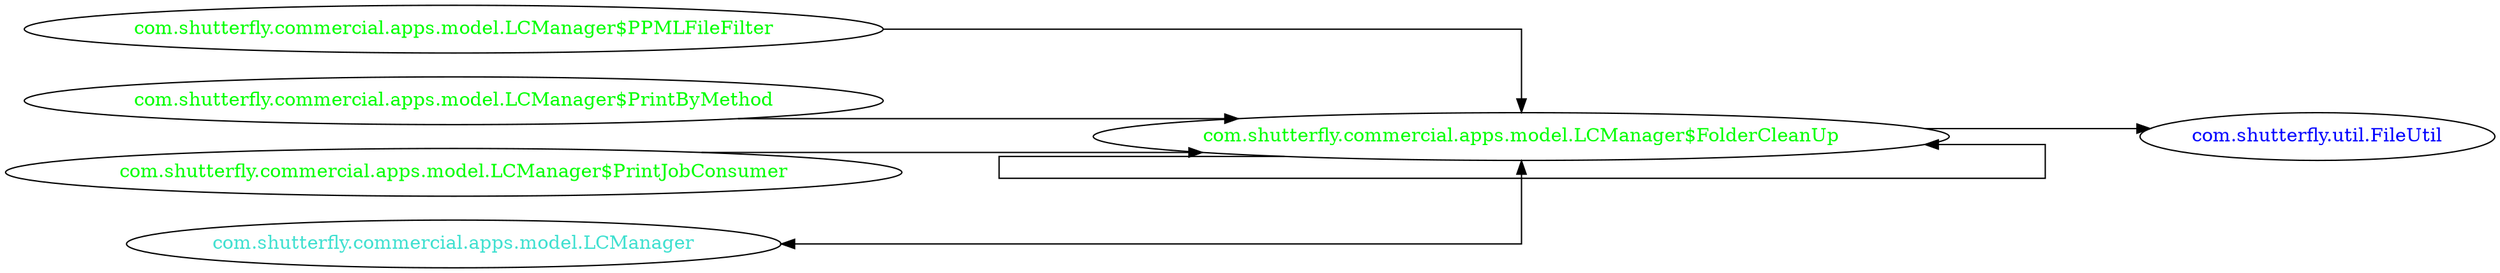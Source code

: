 digraph dependencyGraph {
 concentrate=true;
 ranksep="2.0";
 rankdir="LR"; 
 splines="ortho";
"com.shutterfly.commercial.apps.model.LCManager$FolderCleanUp" [fontcolor="red"];
"com.shutterfly.util.FileUtil" [ fontcolor="blue" ];
"com.shutterfly.commercial.apps.model.LCManager$FolderCleanUp"->"com.shutterfly.util.FileUtil";
"com.shutterfly.commercial.apps.model.LCManager$FolderCleanUp" [ fontcolor="green" ];
"com.shutterfly.commercial.apps.model.LCManager$FolderCleanUp"->"com.shutterfly.commercial.apps.model.LCManager$FolderCleanUp";
"com.shutterfly.commercial.apps.model.LCManager$PPMLFileFilter" [ fontcolor="green" ];
"com.shutterfly.commercial.apps.model.LCManager$PPMLFileFilter"->"com.shutterfly.commercial.apps.model.LCManager$FolderCleanUp";
"com.shutterfly.commercial.apps.model.LCManager$PrintByMethod" [ fontcolor="green" ];
"com.shutterfly.commercial.apps.model.LCManager$PrintByMethod"->"com.shutterfly.commercial.apps.model.LCManager$FolderCleanUp";
"com.shutterfly.commercial.apps.model.LCManager$PrintJobConsumer" [ fontcolor="green" ];
"com.shutterfly.commercial.apps.model.LCManager$PrintJobConsumer"->"com.shutterfly.commercial.apps.model.LCManager$FolderCleanUp";
"com.shutterfly.commercial.apps.model.LCManager" [ fontcolor="turquoise" ];
"com.shutterfly.commercial.apps.model.LCManager"->"com.shutterfly.commercial.apps.model.LCManager$FolderCleanUp" [dir=both];
}